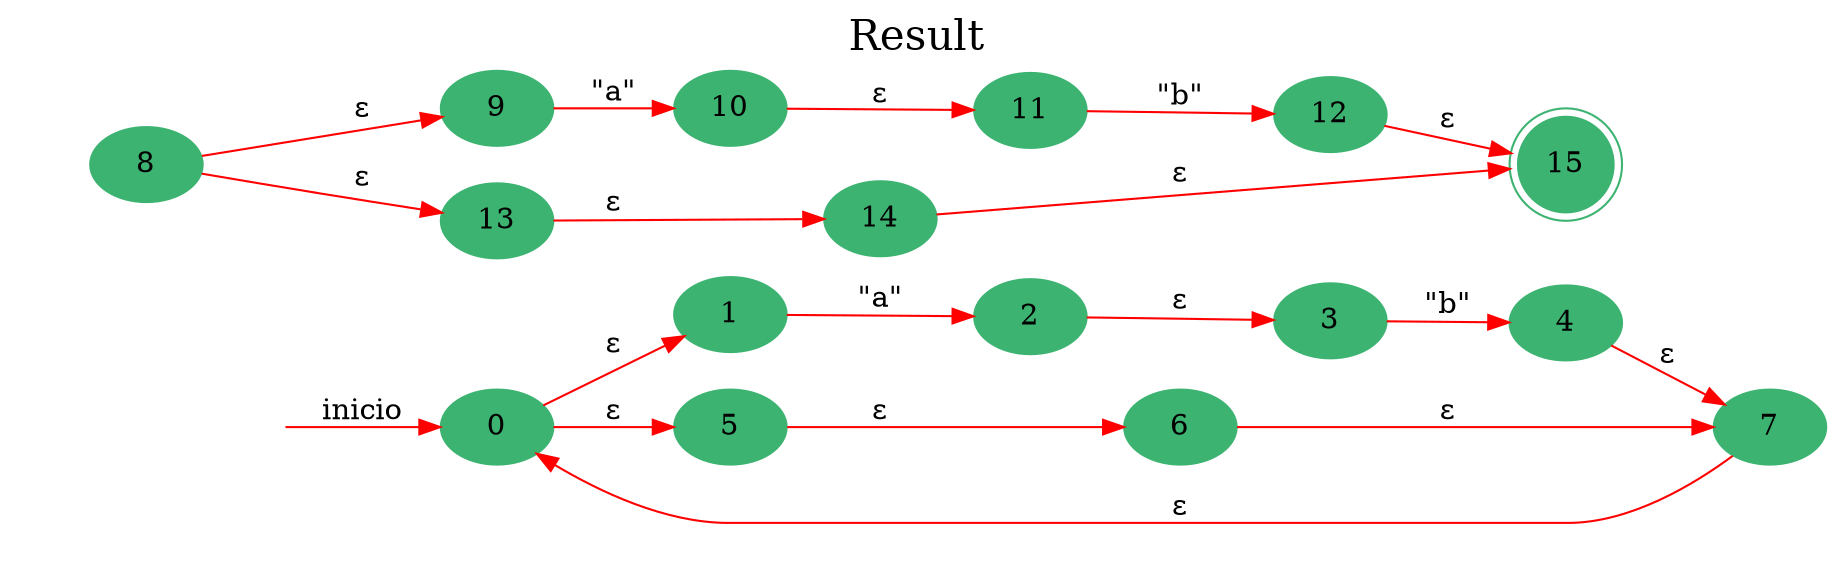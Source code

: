 digraph Result {
	rankdir=LR;
	graph [label="Result", labelloc=t, fontsize=20]; 
	node [style = filled,color = mediumseagreen]; 0 1 2 3 4 5 6 7 8 9 10 11 12 13 14 15;
	node [shape=circle];
	node [color=midnightblue,fontcolor=white];
	edge [color=red];
	secret_node [style=invis];
	secret_node -> 0 [label="inicio"];
	0 -> 5 [label="ε"];
	0 -> 1 [label="ε"];
	1 -> 2 [label="\"a\""];
	2 -> 3 [label="ε"];
	3 -> 4 [label="\"b\""];
	4 -> 7 [label="ε"];
	5 -> 6 [label="ε"];
	6 -> 7 [label="ε"];
	7 -> 0 [label="ε"];
	8 -> 13 [label="ε"];
	8 -> 9 [label="ε"];
	9 -> 10 [label="\"a\""];
	10 -> 11 [label="ε"];
	11 -> 12 [label="\"b\""];
	12 -> 15 [label="ε"];
	13 -> 14 [label="ε"];
	14 -> 15 [label="ε"];
15[shape=doublecircle]}